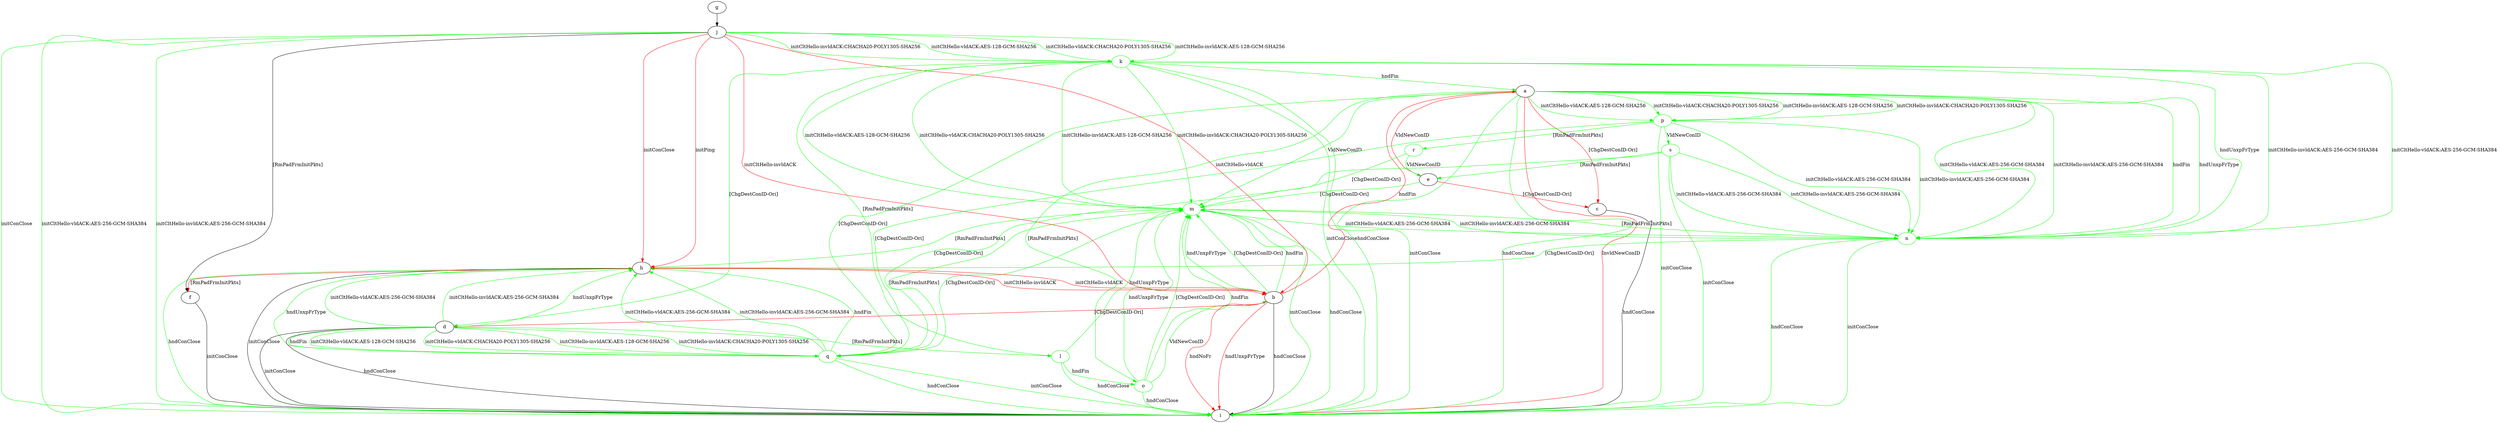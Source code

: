digraph "" {
	a -> c	[key=0,
		color=red,
		label="[ChgDestConID-Ori] "];
	a -> e	[key=0,
		color=red,
		label="VldNewConID "];
	a -> i	[key=0,
		color=green,
		label="initConClose "];
	a -> i	[key=1,
		color=green,
		label="hndConClose "];
	a -> i	[key=2,
		color=red,
		label="InvldNewConID "];
	m	[color=green];
	a -> m	[key=0,
		color=green,
		label="VldNewConID "];
	n	[color=green];
	a -> n	[key=0,
		color=green,
		label="initCltHello-vldACK:AES-256-GCM-SHA384 "];
	a -> n	[key=1,
		color=green,
		label="initCltHello-invldACK:AES-256-GCM-SHA384 "];
	a -> n	[key=2,
		color=green,
		label="hndFin "];
	a -> n	[key=3,
		color=green,
		label="hndUnxpFrType "];
	o	[color=green];
	a -> o	[key=0,
		color=green,
		label="[RmPadFrmInitPkts] "];
	p	[color=green];
	a -> p	[key=0,
		color=green,
		label="initCltHello-vldACK:AES-128-GCM-SHA256 "];
	a -> p	[key=1,
		color=green,
		label="initCltHello-vldACK:CHACHA20-POLY1305-SHA256 "];
	a -> p	[key=2,
		color=green,
		label="initCltHello-invldACK:AES-128-GCM-SHA256 "];
	a -> p	[key=3,
		color=green,
		label="initCltHello-invldACK:CHACHA20-POLY1305-SHA256 "];
	q	[color=green];
	a -> q	[key=0,
		color=green,
		label="[ChgDestConID-Ori] "];
	b -> a	[key=0,
		color=red,
		label="hndFin "];
	b -> d	[key=0,
		color=red,
		label="[ChgDestConID-Ori] "];
	b -> i	[key=0,
		label="hndConClose "];
	b -> i	[key=1,
		color=red,
		label="hndNoFr "];
	b -> i	[key=2,
		color=red,
		label="hndUnxpFrType "];
	b -> m	[key=0,
		color=green,
		label="hndFin "];
	b -> m	[key=1,
		color=green,
		label="hndUnxpFrType "];
	b -> m	[key=2,
		color=green,
		label="[ChgDestConID-Ori] "];
	c -> i	[key=0,
		label="hndConClose "];
	d -> h	[key=0,
		color=green,
		label="initCltHello-vldACK:AES-256-GCM-SHA384 "];
	d -> h	[key=1,
		color=green,
		label="initCltHello-invldACK:AES-256-GCM-SHA384 "];
	d -> h	[key=2,
		color=green,
		label="hndUnxpFrType "];
	d -> i	[key=0,
		label="initConClose "];
	d -> i	[key=1,
		label="hndConClose "];
	l	[color=green];
	d -> l	[key=0,
		color=green,
		label="[RmPadFrmInitPkts] "];
	d -> q	[key=0,
		color=green,
		label="initCltHello-vldACK:AES-128-GCM-SHA256 "];
	d -> q	[key=1,
		color=green,
		label="initCltHello-vldACK:CHACHA20-POLY1305-SHA256 "];
	d -> q	[key=2,
		color=green,
		label="initCltHello-invldACK:AES-128-GCM-SHA256 "];
	d -> q	[key=3,
		color=green,
		label="initCltHello-invldACK:CHACHA20-POLY1305-SHA256 "];
	d -> q	[key=4,
		color=green,
		label="hndFin "];
	e -> c	[key=0,
		color=red,
		label="[ChgDestConID-Ori] "];
	e -> m	[key=0,
		color=green,
		label="[ChgDestConID-Ori] "];
	f -> i	[key=0,
		label="initConClose "];
	g -> j	[key=0];
	h -> b	[key=0,
		color=red,
		label="initCltHello-vldACK "];
	h -> b	[key=1,
		color=red,
		label="initCltHello-invldACK "];
	h -> f	[key=0,
		color=red,
		label="[RmPadFrmInitPkts] "];
	h -> i	[key=0,
		label="initConClose "];
	h -> i	[key=1,
		color=green,
		label="hndConClose "];
	h -> m	[key=0,
		color=green,
		label="[RmPadFrmInitPkts] "];
	j -> b	[key=0,
		color=red,
		label="initCltHello-vldACK "];
	j -> b	[key=1,
		color=red,
		label="initCltHello-invldACK "];
	j -> f	[key=0,
		label="[RmPadFrmInitPkts] "];
	j -> h	[key=0,
		color=red,
		label="initPing "];
	j -> h	[key=1,
		color=red,
		label="initConClose "];
	j -> i	[key=0,
		color=green,
		label="initConClose "];
	j -> i	[key=1,
		color=green,
		label="initCltHello-vldACK:AES-256-GCM-SHA384 "];
	j -> i	[key=2,
		color=green,
		label="initCltHello-invldACK:AES-256-GCM-SHA384 "];
	k	[color=green];
	j -> k	[key=0,
		color=green,
		label="initCltHello-vldACK:AES-128-GCM-SHA256 "];
	j -> k	[key=1,
		color=green,
		label="initCltHello-vldACK:CHACHA20-POLY1305-SHA256 "];
	j -> k	[key=2,
		color=green,
		label="initCltHello-invldACK:AES-128-GCM-SHA256 "];
	j -> k	[key=3,
		color=green,
		label="initCltHello-invldACK:CHACHA20-POLY1305-SHA256 "];
	k -> a	[key=0,
		color=green,
		label="hndFin "];
	k -> d	[key=0,
		color=green,
		label="[ChgDestConID-Ori] "];
	k -> i	[key=0,
		color=green,
		label="initConClose "];
	k -> i	[key=1,
		color=green,
		label="hndConClose "];
	k -> l	[key=0,
		color=green,
		label="[RmPadFrmInitPkts] "];
	k -> m	[key=0,
		color=green,
		label="initCltHello-vldACK:AES-128-GCM-SHA256 "];
	k -> m	[key=1,
		color=green,
		label="initCltHello-vldACK:CHACHA20-POLY1305-SHA256 "];
	k -> m	[key=2,
		color=green,
		label="initCltHello-invldACK:AES-128-GCM-SHA256 "];
	k -> m	[key=3,
		color=green,
		label="initCltHello-invldACK:CHACHA20-POLY1305-SHA256 "];
	k -> n	[key=0,
		color=green,
		label="initCltHello-vldACK:AES-256-GCM-SHA384 "];
	k -> n	[key=1,
		color=green,
		label="initCltHello-invldACK:AES-256-GCM-SHA384 "];
	k -> n	[key=2,
		color=green,
		label="hndUnxpFrType "];
	l -> i	[key=0,
		color=green,
		label="hndConClose "];
	l -> m	[key=0,
		color=green,
		label="hndUnxpFrType "];
	l -> o	[key=0,
		color=green,
		label="hndFin "];
	m -> i	[key=0,
		color=green,
		label="initConClose "];
	m -> i	[key=1,
		color=green,
		label="hndConClose "];
	m -> n	[key=0,
		color=green,
		label="initCltHello-vldACK:AES-256-GCM-SHA384 "];
	m -> n	[key=1,
		color=green,
		label="initCltHello-invldACK:AES-256-GCM-SHA384 "];
	m -> q	[key=0,
		color=green,
		label="[ChgDestConID-Ori] "];
	n -> h	[key=0,
		color=green,
		label="[ChgDestConID-Ori] "];
	n -> i	[key=0,
		color=green,
		label="initConClose "];
	n -> i	[key=1,
		color=green,
		label="hndConClose "];
	n -> m	[key=0,
		color=green,
		label="[RmPadFrmInitPkts] "];
	o -> b	[key=0,
		color=green,
		label="VldNewConID "];
	o -> i	[key=0,
		color=green,
		label="hndConClose "];
	o -> m	[key=0,
		color=green,
		label="hndFin "];
	o -> m	[key=1,
		color=green,
		label="hndUnxpFrType "];
	o -> m	[key=2,
		color=green,
		label="[ChgDestConID-Ori] "];
	p -> i	[key=0,
		color=green,
		label="initConClose "];
	p -> n	[key=0,
		color=green,
		label="initCltHello-vldACK:AES-256-GCM-SHA384 "];
	p -> n	[key=1,
		color=green,
		label="initCltHello-invldACK:AES-256-GCM-SHA384 "];
	p -> q	[key=0,
		color=green,
		label="[ChgDestConID-Ori] "];
	r	[color=green];
	p -> r	[key=0,
		color=green,
		label="[RmPadFrmInitPkts] "];
	s	[color=green];
	p -> s	[key=0,
		color=green,
		label="VldNewConID "];
	q -> h	[key=0,
		color=green,
		label="initCltHello-vldACK:AES-256-GCM-SHA384 "];
	q -> h	[key=1,
		color=green,
		label="initCltHello-invldACK:AES-256-GCM-SHA384 "];
	q -> h	[key=2,
		color=green,
		label="hndFin "];
	q -> h	[key=3,
		color=green,
		label="hndUnxpFrType "];
	q -> i	[key=0,
		color=green,
		label="initConClose "];
	q -> i	[key=1,
		color=green,
		label="hndConClose "];
	q -> m	[key=0,
		color=green,
		label="[RmPadFrmInitPkts] "];
	r -> e	[key=0,
		color=green,
		label="VldNewConID "];
	r -> m	[key=0,
		color=green,
		label="[ChgDestConID-Ori] "];
	s -> e	[key=0,
		color=green,
		label="[RmPadFrmInitPkts] "];
	s -> i	[key=0,
		color=green,
		label="initConClose "];
	s -> n	[key=0,
		color=green,
		label="initCltHello-vldACK:AES-256-GCM-SHA384 "];
	s -> n	[key=1,
		color=green,
		label="initCltHello-invldACK:AES-256-GCM-SHA384 "];
	s -> q	[key=0,
		color=green,
		label="[ChgDestConID-Ori] "];
}
